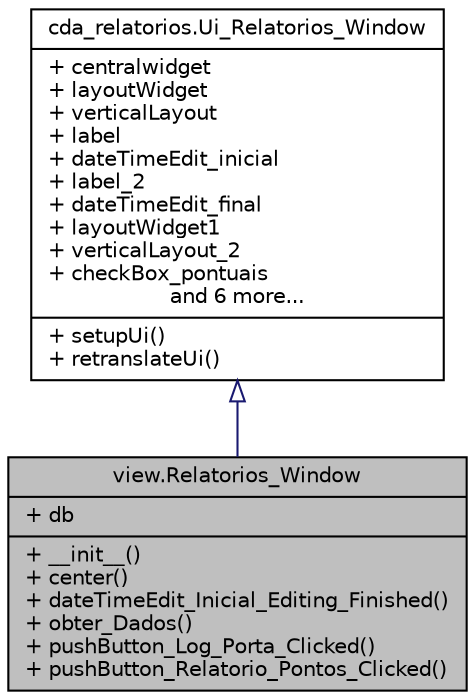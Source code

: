 digraph G
{
 // INTERACTIVE_SVG=YES
  bgcolor="transparent";
  edge [fontname="Helvetica",fontsize="10",labelfontname="Helvetica",labelfontsize="10"];
  node [fontname="Helvetica",fontsize="10",shape=record];
  Node1 [label="{view.Relatorios_Window\n|+ db\l|+ __init__()\l+ center()\l+ dateTimeEdit_Inicial_Editing_Finished()\l+ obter_Dados()\l+ pushButton_Log_Porta_Clicked()\l+ pushButton_Relatorio_Pontos_Clicked()\l}",height=0.2,width=0.4,color="black", fillcolor="grey75", style="filled" fontcolor="black"];
  Node2 -> Node1 [dir="back",color="midnightblue",fontsize="10",style="solid",arrowtail="onormal",fontname="Helvetica"];
  Node2 [label="{cda_relatorios.Ui_Relatorios_Window\n|+ centralwidget\l+ layoutWidget\l+ verticalLayout\l+ label\l+ dateTimeEdit_inicial\l+ label_2\l+ dateTimeEdit_final\l+ layoutWidget1\l+ verticalLayout_2\l+ checkBox_pontuais\land 6 more...|+ setupUi()\l+ retranslateUi()\l}",height=0.2,width=0.4,color="black",URL="$classcda__relatorios_1_1_ui___relatorios___window.html"];
}
